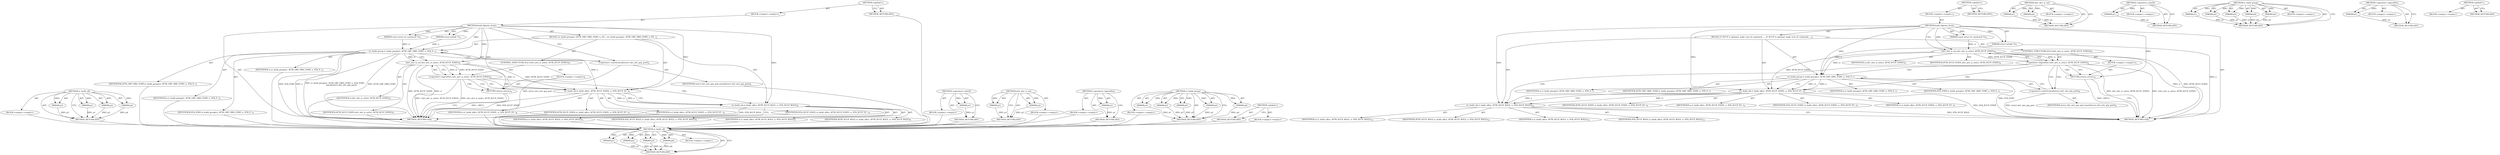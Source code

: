 digraph "&lt;global&gt;" {
vulnerable_78 [label=<(METHOD,ct_build_u8)>];
vulnerable_79 [label=<(PARAM,p1)>];
vulnerable_80 [label=<(PARAM,p2)>];
vulnerable_81 [label=<(PARAM,p3)>];
vulnerable_82 [label=<(PARAM,p4)>];
vulnerable_83 [label=<(BLOCK,&lt;empty&gt;,&lt;empty&gt;)>];
vulnerable_84 [label=<(METHOD_RETURN,ANY)>];
vulnerable_6 [label=<(METHOD,&lt;global&gt;)<SUB>1</SUB>>];
vulnerable_7 [label=<(BLOCK,&lt;empty&gt;,&lt;empty&gt;)<SUB>1</SUB>>];
vulnerable_8 [label=<(METHOD,build_l4proto_dccp)<SUB>1</SUB>>];
vulnerable_9 [label=<(PARAM,const struct nf_conntrack *ct)<SUB>1</SUB>>];
vulnerable_10 [label=<(PARAM,struct nethdr *n)<SUB>1</SUB>>];
vulnerable_11 [label=<(BLOCK,{
	ct_build_group(ct, ATTR_GRP_ORIG_PORT, n, NT...,{
	ct_build_group(ct, ATTR_GRP_ORIG_PORT, n, NT...)<SUB>2</SUB>>];
vulnerable_12 [label=<(ct_build_group,ct_build_group(ct, ATTR_GRP_ORIG_PORT, n, NTA_P...)<SUB>3</SUB>>];
vulnerable_13 [label=<(IDENTIFIER,ct,ct_build_group(ct, ATTR_GRP_ORIG_PORT, n, NTA_P...)<SUB>3</SUB>>];
vulnerable_14 [label=<(IDENTIFIER,ATTR_GRP_ORIG_PORT,ct_build_group(ct, ATTR_GRP_ORIG_PORT, n, NTA_P...)<SUB>3</SUB>>];
vulnerable_15 [label=<(IDENTIFIER,n,ct_build_group(ct, ATTR_GRP_ORIG_PORT, n, NTA_P...)<SUB>3</SUB>>];
vulnerable_16 [label=<(IDENTIFIER,NTA_PORT,ct_build_group(ct, ATTR_GRP_ORIG_PORT, n, NTA_P...)<SUB>3</SUB>>];
vulnerable_17 [label=<(&lt;operator&gt;.sizeOf,sizeof(struct nfct_attr_grp_port))<SUB>4</SUB>>];
vulnerable_18 [label=<(IDENTIFIER,struct nfct_attr_grp_port,sizeof(struct nfct_attr_grp_port))<SUB>4</SUB>>];
vulnerable_19 [label=<(CONTROL_STRUCTURE,IF,if (!nfct_attr_is_set(ct, ATTR_DCCP_STATE)))<SUB>5</SUB>>];
vulnerable_20 [label=<(&lt;operator&gt;.logicalNot,!nfct_attr_is_set(ct, ATTR_DCCP_STATE))<SUB>5</SUB>>];
vulnerable_21 [label=<(nfct_attr_is_set,nfct_attr_is_set(ct, ATTR_DCCP_STATE))<SUB>5</SUB>>];
vulnerable_22 [label=<(IDENTIFIER,ct,nfct_attr_is_set(ct, ATTR_DCCP_STATE))<SUB>5</SUB>>];
vulnerable_23 [label=<(IDENTIFIER,ATTR_DCCP_STATE,nfct_attr_is_set(ct, ATTR_DCCP_STATE))<SUB>5</SUB>>];
vulnerable_24 [label=<(BLOCK,&lt;empty&gt;,&lt;empty&gt;)<SUB>6</SUB>>];
vulnerable_25 [label=<(RETURN,return;,return;)<SUB>6</SUB>>];
vulnerable_26 [label=<(ct_build_u8,ct_build_u8(ct, ATTR_DCCP_STATE, n, NTA_DCCP_ST...)<SUB>8</SUB>>];
vulnerable_27 [label=<(IDENTIFIER,ct,ct_build_u8(ct, ATTR_DCCP_STATE, n, NTA_DCCP_ST...)<SUB>8</SUB>>];
vulnerable_28 [label=<(IDENTIFIER,ATTR_DCCP_STATE,ct_build_u8(ct, ATTR_DCCP_STATE, n, NTA_DCCP_ST...)<SUB>8</SUB>>];
vulnerable_29 [label=<(IDENTIFIER,n,ct_build_u8(ct, ATTR_DCCP_STATE, n, NTA_DCCP_ST...)<SUB>8</SUB>>];
vulnerable_30 [label=<(IDENTIFIER,NTA_DCCP_STATE,ct_build_u8(ct, ATTR_DCCP_STATE, n, NTA_DCCP_ST...)<SUB>8</SUB>>];
vulnerable_31 [label=<(ct_build_u8,ct_build_u8(ct, ATTR_DCCP_ROLE, n, NTA_DCCP_ROLE))<SUB>9</SUB>>];
vulnerable_32 [label=<(IDENTIFIER,ct,ct_build_u8(ct, ATTR_DCCP_ROLE, n, NTA_DCCP_ROLE))<SUB>9</SUB>>];
vulnerable_33 [label=<(IDENTIFIER,ATTR_DCCP_ROLE,ct_build_u8(ct, ATTR_DCCP_ROLE, n, NTA_DCCP_ROLE))<SUB>9</SUB>>];
vulnerable_34 [label=<(IDENTIFIER,n,ct_build_u8(ct, ATTR_DCCP_ROLE, n, NTA_DCCP_ROLE))<SUB>9</SUB>>];
vulnerable_35 [label=<(IDENTIFIER,NTA_DCCP_ROLE,ct_build_u8(ct, ATTR_DCCP_ROLE, n, NTA_DCCP_ROLE))<SUB>9</SUB>>];
vulnerable_36 [label=<(METHOD_RETURN,void)<SUB>1</SUB>>];
vulnerable_38 [label=<(METHOD_RETURN,ANY)<SUB>1</SUB>>];
vulnerable_65 [label=<(METHOD,&lt;operator&gt;.sizeOf)>];
vulnerable_66 [label=<(PARAM,p1)>];
vulnerable_67 [label=<(BLOCK,&lt;empty&gt;,&lt;empty&gt;)>];
vulnerable_68 [label=<(METHOD_RETURN,ANY)>];
vulnerable_73 [label=<(METHOD,nfct_attr_is_set)>];
vulnerable_74 [label=<(PARAM,p1)>];
vulnerable_75 [label=<(PARAM,p2)>];
vulnerable_76 [label=<(BLOCK,&lt;empty&gt;,&lt;empty&gt;)>];
vulnerable_77 [label=<(METHOD_RETURN,ANY)>];
vulnerable_69 [label=<(METHOD,&lt;operator&gt;.logicalNot)>];
vulnerable_70 [label=<(PARAM,p1)>];
vulnerable_71 [label=<(BLOCK,&lt;empty&gt;,&lt;empty&gt;)>];
vulnerable_72 [label=<(METHOD_RETURN,ANY)>];
vulnerable_57 [label=<(METHOD,ct_build_group)>];
vulnerable_58 [label=<(PARAM,p1)>];
vulnerable_59 [label=<(PARAM,p2)>];
vulnerable_60 [label=<(PARAM,p3)>];
vulnerable_61 [label=<(PARAM,p4)>];
vulnerable_62 [label=<(PARAM,p5)>];
vulnerable_63 [label=<(BLOCK,&lt;empty&gt;,&lt;empty&gt;)>];
vulnerable_64 [label=<(METHOD_RETURN,ANY)>];
vulnerable_51 [label=<(METHOD,&lt;global&gt;)<SUB>1</SUB>>];
vulnerable_52 [label=<(BLOCK,&lt;empty&gt;,&lt;empty&gt;)>];
vulnerable_53 [label=<(METHOD_RETURN,ANY)>];
fixed_78 [label=<(METHOD,ct_build_u8)>];
fixed_79 [label=<(PARAM,p1)>];
fixed_80 [label=<(PARAM,p2)>];
fixed_81 [label=<(PARAM,p3)>];
fixed_82 [label=<(PARAM,p4)>];
fixed_83 [label=<(BLOCK,&lt;empty&gt;,&lt;empty&gt;)>];
fixed_84 [label=<(METHOD_RETURN,ANY)>];
fixed_6 [label=<(METHOD,&lt;global&gt;)<SUB>1</SUB>>];
fixed_7 [label=<(BLOCK,&lt;empty&gt;,&lt;empty&gt;)<SUB>1</SUB>>];
fixed_8 [label=<(METHOD,build_l4proto_dccp)<SUB>1</SUB>>];
fixed_9 [label=<(PARAM,const struct nf_conntrack *ct)<SUB>1</SUB>>];
fixed_10 [label=<(PARAM,struct nethdr *n)<SUB>1</SUB>>];
fixed_11 [label=<(BLOCK,{
	/* DCCP is optional, make sure nf_conntrack_...,{
	/* DCCP is optional, make sure nf_conntrack_...)<SUB>2</SUB>>];
fixed_12 [label=<(CONTROL_STRUCTURE,IF,if (!nfct_attr_is_set(ct, ATTR_DCCP_STATE)))<SUB>4</SUB>>];
fixed_13 [label=<(&lt;operator&gt;.logicalNot,!nfct_attr_is_set(ct, ATTR_DCCP_STATE))<SUB>4</SUB>>];
fixed_14 [label=<(nfct_attr_is_set,nfct_attr_is_set(ct, ATTR_DCCP_STATE))<SUB>4</SUB>>];
fixed_15 [label=<(IDENTIFIER,ct,nfct_attr_is_set(ct, ATTR_DCCP_STATE))<SUB>4</SUB>>];
fixed_16 [label=<(IDENTIFIER,ATTR_DCCP_STATE,nfct_attr_is_set(ct, ATTR_DCCP_STATE))<SUB>4</SUB>>];
fixed_17 [label=<(BLOCK,&lt;empty&gt;,&lt;empty&gt;)<SUB>5</SUB>>];
fixed_18 [label=<(RETURN,return;,return;)<SUB>5</SUB>>];
fixed_19 [label=<(ct_build_group,ct_build_group(ct, ATTR_GRP_ORIG_PORT, n, NTA_P...)<SUB>7</SUB>>];
fixed_20 [label=<(IDENTIFIER,ct,ct_build_group(ct, ATTR_GRP_ORIG_PORT, n, NTA_P...)<SUB>7</SUB>>];
fixed_21 [label=<(IDENTIFIER,ATTR_GRP_ORIG_PORT,ct_build_group(ct, ATTR_GRP_ORIG_PORT, n, NTA_P...)<SUB>7</SUB>>];
fixed_22 [label=<(IDENTIFIER,n,ct_build_group(ct, ATTR_GRP_ORIG_PORT, n, NTA_P...)<SUB>7</SUB>>];
fixed_23 [label=<(IDENTIFIER,NTA_PORT,ct_build_group(ct, ATTR_GRP_ORIG_PORT, n, NTA_P...)<SUB>7</SUB>>];
fixed_24 [label=<(&lt;operator&gt;.sizeOf,sizeof(struct nfct_attr_grp_port))<SUB>8</SUB>>];
fixed_25 [label=<(IDENTIFIER,struct nfct_attr_grp_port,sizeof(struct nfct_attr_grp_port))<SUB>8</SUB>>];
fixed_26 [label=<(ct_build_u8,ct_build_u8(ct, ATTR_DCCP_STATE, n, NTA_DCCP_ST...)<SUB>9</SUB>>];
fixed_27 [label=<(IDENTIFIER,ct,ct_build_u8(ct, ATTR_DCCP_STATE, n, NTA_DCCP_ST...)<SUB>9</SUB>>];
fixed_28 [label=<(IDENTIFIER,ATTR_DCCP_STATE,ct_build_u8(ct, ATTR_DCCP_STATE, n, NTA_DCCP_ST...)<SUB>9</SUB>>];
fixed_29 [label=<(IDENTIFIER,n,ct_build_u8(ct, ATTR_DCCP_STATE, n, NTA_DCCP_ST...)<SUB>9</SUB>>];
fixed_30 [label=<(IDENTIFIER,NTA_DCCP_STATE,ct_build_u8(ct, ATTR_DCCP_STATE, n, NTA_DCCP_ST...)<SUB>9</SUB>>];
fixed_31 [label=<(ct_build_u8,ct_build_u8(ct, ATTR_DCCP_ROLE, n, NTA_DCCP_ROLE))<SUB>10</SUB>>];
fixed_32 [label=<(IDENTIFIER,ct,ct_build_u8(ct, ATTR_DCCP_ROLE, n, NTA_DCCP_ROLE))<SUB>10</SUB>>];
fixed_33 [label=<(IDENTIFIER,ATTR_DCCP_ROLE,ct_build_u8(ct, ATTR_DCCP_ROLE, n, NTA_DCCP_ROLE))<SUB>10</SUB>>];
fixed_34 [label=<(IDENTIFIER,n,ct_build_u8(ct, ATTR_DCCP_ROLE, n, NTA_DCCP_ROLE))<SUB>10</SUB>>];
fixed_35 [label=<(IDENTIFIER,NTA_DCCP_ROLE,ct_build_u8(ct, ATTR_DCCP_ROLE, n, NTA_DCCP_ROLE))<SUB>10</SUB>>];
fixed_36 [label=<(METHOD_RETURN,void)<SUB>1</SUB>>];
fixed_38 [label=<(METHOD_RETURN,ANY)<SUB>1</SUB>>];
fixed_61 [label=<(METHOD,nfct_attr_is_set)>];
fixed_62 [label=<(PARAM,p1)>];
fixed_63 [label=<(PARAM,p2)>];
fixed_64 [label=<(BLOCK,&lt;empty&gt;,&lt;empty&gt;)>];
fixed_65 [label=<(METHOD_RETURN,ANY)>];
fixed_74 [label=<(METHOD,&lt;operator&gt;.sizeOf)>];
fixed_75 [label=<(PARAM,p1)>];
fixed_76 [label=<(BLOCK,&lt;empty&gt;,&lt;empty&gt;)>];
fixed_77 [label=<(METHOD_RETURN,ANY)>];
fixed_66 [label=<(METHOD,ct_build_group)>];
fixed_67 [label=<(PARAM,p1)>];
fixed_68 [label=<(PARAM,p2)>];
fixed_69 [label=<(PARAM,p3)>];
fixed_70 [label=<(PARAM,p4)>];
fixed_71 [label=<(PARAM,p5)>];
fixed_72 [label=<(BLOCK,&lt;empty&gt;,&lt;empty&gt;)>];
fixed_73 [label=<(METHOD_RETURN,ANY)>];
fixed_57 [label=<(METHOD,&lt;operator&gt;.logicalNot)>];
fixed_58 [label=<(PARAM,p1)>];
fixed_59 [label=<(BLOCK,&lt;empty&gt;,&lt;empty&gt;)>];
fixed_60 [label=<(METHOD_RETURN,ANY)>];
fixed_51 [label=<(METHOD,&lt;global&gt;)<SUB>1</SUB>>];
fixed_52 [label=<(BLOCK,&lt;empty&gt;,&lt;empty&gt;)>];
fixed_53 [label=<(METHOD_RETURN,ANY)>];
vulnerable_78 -> vulnerable_79  [key=0, label="AST: "];
vulnerable_78 -> vulnerable_79  [key=1, label="DDG: "];
vulnerable_78 -> vulnerable_83  [key=0, label="AST: "];
vulnerable_78 -> vulnerable_80  [key=0, label="AST: "];
vulnerable_78 -> vulnerable_80  [key=1, label="DDG: "];
vulnerable_78 -> vulnerable_84  [key=0, label="AST: "];
vulnerable_78 -> vulnerable_84  [key=1, label="CFG: "];
vulnerable_78 -> vulnerable_81  [key=0, label="AST: "];
vulnerable_78 -> vulnerable_81  [key=1, label="DDG: "];
vulnerable_78 -> vulnerable_82  [key=0, label="AST: "];
vulnerable_78 -> vulnerable_82  [key=1, label="DDG: "];
vulnerable_79 -> vulnerable_84  [key=0, label="DDG: p1"];
vulnerable_80 -> vulnerable_84  [key=0, label="DDG: p2"];
vulnerable_81 -> vulnerable_84  [key=0, label="DDG: p3"];
vulnerable_82 -> vulnerable_84  [key=0, label="DDG: p4"];
vulnerable_83 -> fixed_78  [key=0];
vulnerable_84 -> fixed_78  [key=0];
vulnerable_6 -> vulnerable_7  [key=0, label="AST: "];
vulnerable_6 -> vulnerable_38  [key=0, label="AST: "];
vulnerable_6 -> vulnerable_38  [key=1, label="CFG: "];
vulnerable_7 -> vulnerable_8  [key=0, label="AST: "];
vulnerable_8 -> vulnerable_9  [key=0, label="AST: "];
vulnerable_8 -> vulnerable_9  [key=1, label="DDG: "];
vulnerable_8 -> vulnerable_10  [key=0, label="AST: "];
vulnerable_8 -> vulnerable_10  [key=1, label="DDG: "];
vulnerable_8 -> vulnerable_11  [key=0, label="AST: "];
vulnerable_8 -> vulnerable_36  [key=0, label="AST: "];
vulnerable_8 -> vulnerable_17  [key=0, label="CFG: "];
vulnerable_8 -> vulnerable_12  [key=0, label="DDG: "];
vulnerable_8 -> vulnerable_26  [key=0, label="DDG: "];
vulnerable_8 -> vulnerable_31  [key=0, label="DDG: "];
vulnerable_8 -> vulnerable_25  [key=0, label="DDG: "];
vulnerable_8 -> vulnerable_21  [key=0, label="DDG: "];
vulnerable_9 -> vulnerable_12  [key=0, label="DDG: ct"];
vulnerable_10 -> vulnerable_12  [key=0, label="DDG: n"];
vulnerable_11 -> vulnerable_12  [key=0, label="AST: "];
vulnerable_11 -> vulnerable_19  [key=0, label="AST: "];
vulnerable_11 -> vulnerable_26  [key=0, label="AST: "];
vulnerable_11 -> vulnerable_31  [key=0, label="AST: "];
vulnerable_12 -> vulnerable_13  [key=0, label="AST: "];
vulnerable_12 -> vulnerable_14  [key=0, label="AST: "];
vulnerable_12 -> vulnerable_15  [key=0, label="AST: "];
vulnerable_12 -> vulnerable_16  [key=0, label="AST: "];
vulnerable_12 -> vulnerable_17  [key=0, label="AST: "];
vulnerable_12 -> vulnerable_21  [key=0, label="CFG: "];
vulnerable_12 -> vulnerable_21  [key=1, label="DDG: ct"];
vulnerable_12 -> vulnerable_36  [key=0, label="DDG: ATTR_GRP_ORIG_PORT"];
vulnerable_12 -> vulnerable_36  [key=1, label="DDG: n"];
vulnerable_12 -> vulnerable_36  [key=2, label="DDG: ct_build_group(ct, ATTR_GRP_ORIG_PORT, n, NTA_PORT,
		      sizeof(struct nfct_attr_grp_port))"];
vulnerable_12 -> vulnerable_36  [key=3, label="DDG: NTA_PORT"];
vulnerable_12 -> vulnerable_26  [key=0, label="DDG: n"];
vulnerable_13 -> fixed_78  [key=0];
vulnerable_14 -> fixed_78  [key=0];
vulnerable_15 -> fixed_78  [key=0];
vulnerable_16 -> fixed_78  [key=0];
vulnerable_17 -> vulnerable_18  [key=0, label="AST: "];
vulnerable_17 -> vulnerable_12  [key=0, label="CFG: "];
vulnerable_17 -> vulnerable_36  [key=0, label="DDG: struct nfct_attr_grp_port"];
vulnerable_18 -> fixed_78  [key=0];
vulnerable_19 -> vulnerable_20  [key=0, label="AST: "];
vulnerable_19 -> vulnerable_24  [key=0, label="AST: "];
vulnerable_20 -> vulnerable_21  [key=0, label="AST: "];
vulnerable_20 -> vulnerable_25  [key=0, label="CFG: "];
vulnerable_20 -> vulnerable_25  [key=1, label="CDG: "];
vulnerable_20 -> vulnerable_26  [key=0, label="CFG: "];
vulnerable_20 -> vulnerable_26  [key=1, label="CDG: "];
vulnerable_20 -> vulnerable_36  [key=0, label="DDG: nfct_attr_is_set(ct, ATTR_DCCP_STATE)"];
vulnerable_20 -> vulnerable_36  [key=1, label="DDG: !nfct_attr_is_set(ct, ATTR_DCCP_STATE)"];
vulnerable_20 -> vulnerable_31  [key=0, label="CDG: "];
vulnerable_21 -> vulnerable_22  [key=0, label="AST: "];
vulnerable_21 -> vulnerable_23  [key=0, label="AST: "];
vulnerable_21 -> vulnerable_20  [key=0, label="CFG: "];
vulnerable_21 -> vulnerable_20  [key=1, label="DDG: ct"];
vulnerable_21 -> vulnerable_20  [key=2, label="DDG: ATTR_DCCP_STATE"];
vulnerable_21 -> vulnerable_36  [key=0, label="DDG: ct"];
vulnerable_21 -> vulnerable_36  [key=1, label="DDG: ATTR_DCCP_STATE"];
vulnerable_21 -> vulnerable_26  [key=0, label="DDG: ct"];
vulnerable_21 -> vulnerable_26  [key=1, label="DDG: ATTR_DCCP_STATE"];
vulnerable_22 -> fixed_78  [key=0];
vulnerable_23 -> fixed_78  [key=0];
vulnerable_24 -> vulnerable_25  [key=0, label="AST: "];
vulnerable_25 -> vulnerable_36  [key=0, label="CFG: "];
vulnerable_25 -> vulnerable_36  [key=1, label="DDG: &lt;RET&gt;"];
vulnerable_26 -> vulnerable_27  [key=0, label="AST: "];
vulnerable_26 -> vulnerable_28  [key=0, label="AST: "];
vulnerable_26 -> vulnerable_29  [key=0, label="AST: "];
vulnerable_26 -> vulnerable_30  [key=0, label="AST: "];
vulnerable_26 -> vulnerable_31  [key=0, label="CFG: "];
vulnerable_26 -> vulnerable_31  [key=1, label="DDG: ct"];
vulnerable_26 -> vulnerable_31  [key=2, label="DDG: n"];
vulnerable_26 -> vulnerable_36  [key=0, label="DDG: NTA_DCCP_STATE"];
vulnerable_27 -> fixed_78  [key=0];
vulnerable_28 -> fixed_78  [key=0];
vulnerable_29 -> fixed_78  [key=0];
vulnerable_30 -> fixed_78  [key=0];
vulnerable_31 -> vulnerable_32  [key=0, label="AST: "];
vulnerable_31 -> vulnerable_33  [key=0, label="AST: "];
vulnerable_31 -> vulnerable_34  [key=0, label="AST: "];
vulnerable_31 -> vulnerable_35  [key=0, label="AST: "];
vulnerable_31 -> vulnerable_36  [key=0, label="CFG: "];
vulnerable_31 -> vulnerable_36  [key=1, label="DDG: NTA_DCCP_ROLE"];
vulnerable_32 -> fixed_78  [key=0];
vulnerable_33 -> fixed_78  [key=0];
vulnerable_34 -> fixed_78  [key=0];
vulnerable_35 -> fixed_78  [key=0];
vulnerable_36 -> fixed_78  [key=0];
vulnerable_38 -> fixed_78  [key=0];
vulnerable_65 -> vulnerable_66  [key=0, label="AST: "];
vulnerable_65 -> vulnerable_66  [key=1, label="DDG: "];
vulnerable_65 -> vulnerable_67  [key=0, label="AST: "];
vulnerable_65 -> vulnerable_68  [key=0, label="AST: "];
vulnerable_65 -> vulnerable_68  [key=1, label="CFG: "];
vulnerable_66 -> vulnerable_68  [key=0, label="DDG: p1"];
vulnerable_67 -> fixed_78  [key=0];
vulnerable_68 -> fixed_78  [key=0];
vulnerable_73 -> vulnerable_74  [key=0, label="AST: "];
vulnerable_73 -> vulnerable_74  [key=1, label="DDG: "];
vulnerable_73 -> vulnerable_76  [key=0, label="AST: "];
vulnerable_73 -> vulnerable_75  [key=0, label="AST: "];
vulnerable_73 -> vulnerable_75  [key=1, label="DDG: "];
vulnerable_73 -> vulnerable_77  [key=0, label="AST: "];
vulnerable_73 -> vulnerable_77  [key=1, label="CFG: "];
vulnerable_74 -> vulnerable_77  [key=0, label="DDG: p1"];
vulnerable_75 -> vulnerable_77  [key=0, label="DDG: p2"];
vulnerable_76 -> fixed_78  [key=0];
vulnerable_77 -> fixed_78  [key=0];
vulnerable_69 -> vulnerable_70  [key=0, label="AST: "];
vulnerable_69 -> vulnerable_70  [key=1, label="DDG: "];
vulnerable_69 -> vulnerable_71  [key=0, label="AST: "];
vulnerable_69 -> vulnerable_72  [key=0, label="AST: "];
vulnerable_69 -> vulnerable_72  [key=1, label="CFG: "];
vulnerable_70 -> vulnerable_72  [key=0, label="DDG: p1"];
vulnerable_71 -> fixed_78  [key=0];
vulnerable_72 -> fixed_78  [key=0];
vulnerable_57 -> vulnerable_58  [key=0, label="AST: "];
vulnerable_57 -> vulnerable_58  [key=1, label="DDG: "];
vulnerable_57 -> vulnerable_63  [key=0, label="AST: "];
vulnerable_57 -> vulnerable_59  [key=0, label="AST: "];
vulnerable_57 -> vulnerable_59  [key=1, label="DDG: "];
vulnerable_57 -> vulnerable_64  [key=0, label="AST: "];
vulnerable_57 -> vulnerable_64  [key=1, label="CFG: "];
vulnerable_57 -> vulnerable_60  [key=0, label="AST: "];
vulnerable_57 -> vulnerable_60  [key=1, label="DDG: "];
vulnerable_57 -> vulnerable_61  [key=0, label="AST: "];
vulnerable_57 -> vulnerable_61  [key=1, label="DDG: "];
vulnerable_57 -> vulnerable_62  [key=0, label="AST: "];
vulnerable_57 -> vulnerable_62  [key=1, label="DDG: "];
vulnerable_58 -> vulnerable_64  [key=0, label="DDG: p1"];
vulnerable_59 -> vulnerable_64  [key=0, label="DDG: p2"];
vulnerable_60 -> vulnerable_64  [key=0, label="DDG: p3"];
vulnerable_61 -> vulnerable_64  [key=0, label="DDG: p4"];
vulnerable_62 -> vulnerable_64  [key=0, label="DDG: p5"];
vulnerable_63 -> fixed_78  [key=0];
vulnerable_64 -> fixed_78  [key=0];
vulnerable_51 -> vulnerable_52  [key=0, label="AST: "];
vulnerable_51 -> vulnerable_53  [key=0, label="AST: "];
vulnerable_51 -> vulnerable_53  [key=1, label="CFG: "];
vulnerable_52 -> fixed_78  [key=0];
vulnerable_53 -> fixed_78  [key=0];
fixed_78 -> fixed_79  [key=0, label="AST: "];
fixed_78 -> fixed_79  [key=1, label="DDG: "];
fixed_78 -> fixed_83  [key=0, label="AST: "];
fixed_78 -> fixed_80  [key=0, label="AST: "];
fixed_78 -> fixed_80  [key=1, label="DDG: "];
fixed_78 -> fixed_84  [key=0, label="AST: "];
fixed_78 -> fixed_84  [key=1, label="CFG: "];
fixed_78 -> fixed_81  [key=0, label="AST: "];
fixed_78 -> fixed_81  [key=1, label="DDG: "];
fixed_78 -> fixed_82  [key=0, label="AST: "];
fixed_78 -> fixed_82  [key=1, label="DDG: "];
fixed_79 -> fixed_84  [key=0, label="DDG: p1"];
fixed_80 -> fixed_84  [key=0, label="DDG: p2"];
fixed_81 -> fixed_84  [key=0, label="DDG: p3"];
fixed_82 -> fixed_84  [key=0, label="DDG: p4"];
fixed_6 -> fixed_7  [key=0, label="AST: "];
fixed_6 -> fixed_38  [key=0, label="AST: "];
fixed_6 -> fixed_38  [key=1, label="CFG: "];
fixed_7 -> fixed_8  [key=0, label="AST: "];
fixed_8 -> fixed_9  [key=0, label="AST: "];
fixed_8 -> fixed_9  [key=1, label="DDG: "];
fixed_8 -> fixed_10  [key=0, label="AST: "];
fixed_8 -> fixed_10  [key=1, label="DDG: "];
fixed_8 -> fixed_11  [key=0, label="AST: "];
fixed_8 -> fixed_36  [key=0, label="AST: "];
fixed_8 -> fixed_14  [key=0, label="CFG: "];
fixed_8 -> fixed_14  [key=1, label="DDG: "];
fixed_8 -> fixed_19  [key=0, label="DDG: "];
fixed_8 -> fixed_26  [key=0, label="DDG: "];
fixed_8 -> fixed_31  [key=0, label="DDG: "];
fixed_8 -> fixed_18  [key=0, label="DDG: "];
fixed_9 -> fixed_14  [key=0, label="DDG: ct"];
fixed_10 -> fixed_36  [key=0, label="DDG: n"];
fixed_10 -> fixed_19  [key=0, label="DDG: n"];
fixed_11 -> fixed_12  [key=0, label="AST: "];
fixed_11 -> fixed_19  [key=0, label="AST: "];
fixed_11 -> fixed_26  [key=0, label="AST: "];
fixed_11 -> fixed_31  [key=0, label="AST: "];
fixed_12 -> fixed_13  [key=0, label="AST: "];
fixed_12 -> fixed_17  [key=0, label="AST: "];
fixed_13 -> fixed_14  [key=0, label="AST: "];
fixed_13 -> fixed_18  [key=0, label="CFG: "];
fixed_13 -> fixed_18  [key=1, label="CDG: "];
fixed_13 -> fixed_24  [key=0, label="CFG: "];
fixed_13 -> fixed_24  [key=1, label="CDG: "];
fixed_13 -> fixed_36  [key=0, label="DDG: nfct_attr_is_set(ct, ATTR_DCCP_STATE)"];
fixed_13 -> fixed_36  [key=1, label="DDG: !nfct_attr_is_set(ct, ATTR_DCCP_STATE)"];
fixed_13 -> fixed_26  [key=0, label="CDG: "];
fixed_13 -> fixed_19  [key=0, label="CDG: "];
fixed_13 -> fixed_31  [key=0, label="CDG: "];
fixed_14 -> fixed_15  [key=0, label="AST: "];
fixed_14 -> fixed_16  [key=0, label="AST: "];
fixed_14 -> fixed_13  [key=0, label="CFG: "];
fixed_14 -> fixed_13  [key=1, label="DDG: ct"];
fixed_14 -> fixed_13  [key=2, label="DDG: ATTR_DCCP_STATE"];
fixed_14 -> fixed_36  [key=0, label="DDG: ct"];
fixed_14 -> fixed_36  [key=1, label="DDG: ATTR_DCCP_STATE"];
fixed_14 -> fixed_19  [key=0, label="DDG: ct"];
fixed_14 -> fixed_26  [key=0, label="DDG: ATTR_DCCP_STATE"];
fixed_17 -> fixed_18  [key=0, label="AST: "];
fixed_18 -> fixed_36  [key=0, label="CFG: "];
fixed_18 -> fixed_36  [key=1, label="DDG: &lt;RET&gt;"];
fixed_19 -> fixed_20  [key=0, label="AST: "];
fixed_19 -> fixed_21  [key=0, label="AST: "];
fixed_19 -> fixed_22  [key=0, label="AST: "];
fixed_19 -> fixed_23  [key=0, label="AST: "];
fixed_19 -> fixed_24  [key=0, label="AST: "];
fixed_19 -> fixed_26  [key=0, label="CFG: "];
fixed_19 -> fixed_26  [key=1, label="DDG: ct"];
fixed_19 -> fixed_26  [key=2, label="DDG: n"];
fixed_19 -> fixed_36  [key=0, label="DDG: NTA_PORT"];
fixed_24 -> fixed_25  [key=0, label="AST: "];
fixed_24 -> fixed_19  [key=0, label="CFG: "];
fixed_24 -> fixed_36  [key=0, label="DDG: struct nfct_attr_grp_port"];
fixed_26 -> fixed_27  [key=0, label="AST: "];
fixed_26 -> fixed_28  [key=0, label="AST: "];
fixed_26 -> fixed_29  [key=0, label="AST: "];
fixed_26 -> fixed_30  [key=0, label="AST: "];
fixed_26 -> fixed_31  [key=0, label="CFG: "];
fixed_26 -> fixed_31  [key=1, label="DDG: ct"];
fixed_26 -> fixed_31  [key=2, label="DDG: n"];
fixed_26 -> fixed_36  [key=0, label="DDG: NTA_DCCP_STATE"];
fixed_31 -> fixed_32  [key=0, label="AST: "];
fixed_31 -> fixed_33  [key=0, label="AST: "];
fixed_31 -> fixed_34  [key=0, label="AST: "];
fixed_31 -> fixed_35  [key=0, label="AST: "];
fixed_31 -> fixed_36  [key=0, label="CFG: "];
fixed_31 -> fixed_36  [key=1, label="DDG: NTA_DCCP_ROLE"];
fixed_61 -> fixed_62  [key=0, label="AST: "];
fixed_61 -> fixed_62  [key=1, label="DDG: "];
fixed_61 -> fixed_64  [key=0, label="AST: "];
fixed_61 -> fixed_63  [key=0, label="AST: "];
fixed_61 -> fixed_63  [key=1, label="DDG: "];
fixed_61 -> fixed_65  [key=0, label="AST: "];
fixed_61 -> fixed_65  [key=1, label="CFG: "];
fixed_62 -> fixed_65  [key=0, label="DDG: p1"];
fixed_63 -> fixed_65  [key=0, label="DDG: p2"];
fixed_74 -> fixed_75  [key=0, label="AST: "];
fixed_74 -> fixed_75  [key=1, label="DDG: "];
fixed_74 -> fixed_76  [key=0, label="AST: "];
fixed_74 -> fixed_77  [key=0, label="AST: "];
fixed_74 -> fixed_77  [key=1, label="CFG: "];
fixed_75 -> fixed_77  [key=0, label="DDG: p1"];
fixed_66 -> fixed_67  [key=0, label="AST: "];
fixed_66 -> fixed_67  [key=1, label="DDG: "];
fixed_66 -> fixed_72  [key=0, label="AST: "];
fixed_66 -> fixed_68  [key=0, label="AST: "];
fixed_66 -> fixed_68  [key=1, label="DDG: "];
fixed_66 -> fixed_73  [key=0, label="AST: "];
fixed_66 -> fixed_73  [key=1, label="CFG: "];
fixed_66 -> fixed_69  [key=0, label="AST: "];
fixed_66 -> fixed_69  [key=1, label="DDG: "];
fixed_66 -> fixed_70  [key=0, label="AST: "];
fixed_66 -> fixed_70  [key=1, label="DDG: "];
fixed_66 -> fixed_71  [key=0, label="AST: "];
fixed_66 -> fixed_71  [key=1, label="DDG: "];
fixed_67 -> fixed_73  [key=0, label="DDG: p1"];
fixed_68 -> fixed_73  [key=0, label="DDG: p2"];
fixed_69 -> fixed_73  [key=0, label="DDG: p3"];
fixed_70 -> fixed_73  [key=0, label="DDG: p4"];
fixed_71 -> fixed_73  [key=0, label="DDG: p5"];
fixed_57 -> fixed_58  [key=0, label="AST: "];
fixed_57 -> fixed_58  [key=1, label="DDG: "];
fixed_57 -> fixed_59  [key=0, label="AST: "];
fixed_57 -> fixed_60  [key=0, label="AST: "];
fixed_57 -> fixed_60  [key=1, label="CFG: "];
fixed_58 -> fixed_60  [key=0, label="DDG: p1"];
fixed_51 -> fixed_52  [key=0, label="AST: "];
fixed_51 -> fixed_53  [key=0, label="AST: "];
fixed_51 -> fixed_53  [key=1, label="CFG: "];
}
